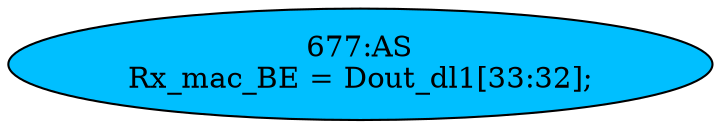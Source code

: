 strict digraph "" {
	node [label="\N"];
	"677:AS"	 [ast="<pyverilog.vparser.ast.Assign object at 0x7fbd1c2513d0>",
		def_var="['Rx_mac_BE']",
		fillcolor=deepskyblue,
		label="677:AS
Rx_mac_BE = Dout_dl1[33:32];",
		statements="[]",
		style=filled,
		typ=Assign,
		use_var="['Dout_dl1']"];
}
